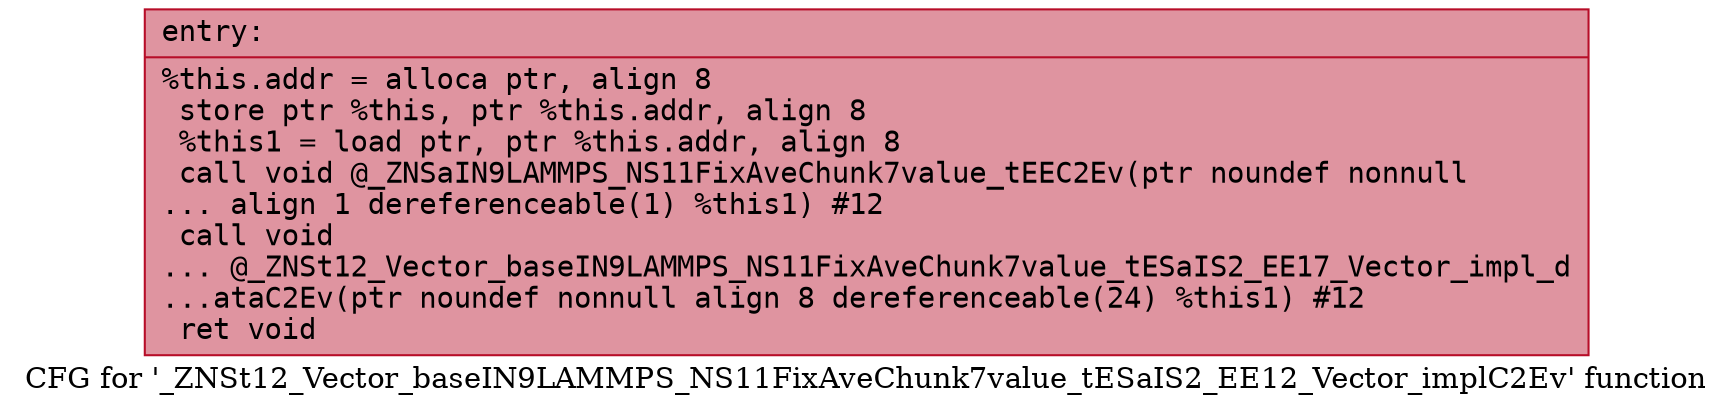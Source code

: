 digraph "CFG for '_ZNSt12_Vector_baseIN9LAMMPS_NS11FixAveChunk7value_tESaIS2_EE12_Vector_implC2Ev' function" {
	label="CFG for '_ZNSt12_Vector_baseIN9LAMMPS_NS11FixAveChunk7value_tESaIS2_EE12_Vector_implC2Ev' function";

	Node0x561289576e50 [shape=record,color="#b70d28ff", style=filled, fillcolor="#b70d2870" fontname="Courier",label="{entry:\l|  %this.addr = alloca ptr, align 8\l  store ptr %this, ptr %this.addr, align 8\l  %this1 = load ptr, ptr %this.addr, align 8\l  call void @_ZNSaIN9LAMMPS_NS11FixAveChunk7value_tEEC2Ev(ptr noundef nonnull\l... align 1 dereferenceable(1) %this1) #12\l  call void\l... @_ZNSt12_Vector_baseIN9LAMMPS_NS11FixAveChunk7value_tESaIS2_EE17_Vector_impl_d\l...ataC2Ev(ptr noundef nonnull align 8 dereferenceable(24) %this1) #12\l  ret void\l}"];
}
